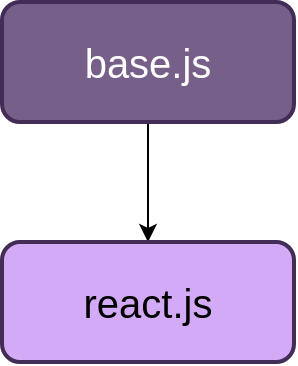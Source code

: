 <mxfile version="24.6.2" type="device">
  <diagram name="Page-1" id="NXoiRBcAw8uJ_w0Etrhl">
    <mxGraphModel dx="1434" dy="772" grid="1" gridSize="10" guides="1" tooltips="1" connect="1" arrows="1" fold="1" page="1" pageScale="1" pageWidth="827" pageHeight="1169" math="0" shadow="0">
      <root>
        <mxCell id="0" />
        <mxCell id="1" parent="0" />
        <mxCell id="tHxjTvpz_UJz0zN8TaD5-7" style="edgeStyle=orthogonalEdgeStyle;rounded=0;orthogonalLoop=1;jettySize=auto;html=1;entryX=0.5;entryY=0;entryDx=0;entryDy=0;" parent="1" source="tHxjTvpz_UJz0zN8TaD5-1" target="tHxjTvpz_UJz0zN8TaD5-2" edge="1">
          <mxGeometry relative="1" as="geometry" />
        </mxCell>
        <mxCell id="tHxjTvpz_UJz0zN8TaD5-1" value="&lt;font style=&quot;font-size: 20px;&quot;&gt;b&lt;/font&gt;&lt;span style=&quot;background-color: initial; font-size: 20px;&quot;&gt;ase.js&lt;/span&gt;" style="rounded=1;whiteSpace=wrap;html=1;strokeWidth=2;fillColor=#76608a;strokeColor=#432D57;fontColor=#ffffff;" parent="1" vertex="1">
          <mxGeometry x="294" y="120" width="146" height="60" as="geometry" />
        </mxCell>
        <mxCell id="tHxjTvpz_UJz0zN8TaD5-2" value="&lt;span style=&quot;background-color: initial; font-size: 20px;&quot;&gt;react.js&lt;/span&gt;" style="rounded=1;whiteSpace=wrap;html=1;strokeWidth=2;fillColor=#D2AAF5;strokeColor=#432D57;fontColor=#000000;" parent="1" vertex="1">
          <mxGeometry x="294" y="240" width="146" height="60" as="geometry" />
        </mxCell>
      </root>
    </mxGraphModel>
  </diagram>
</mxfile>
